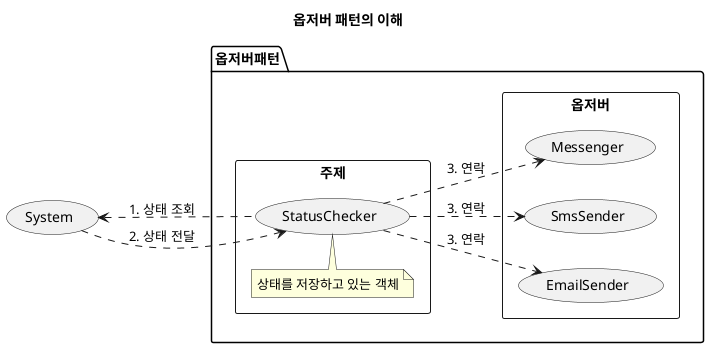 @startuml

title 옵저버 패턴의 이해

left to right direction

usecase System
package 옵저버패턴 {
  rectangle 주제 {
    usecase StatusChecker
    note top
      상태를 저장하고 있는 객체
    end note
  }

  rectangle 옵저버 {
    usecase EmailSender
    usecase SmsSender
    usecase Messenger
  }
}

System <.. StatusChecker : 1. 상태 조회
System ..> StatusChecker : 2. 상태 전달

StatusChecker ..> EmailSender : 3. 연락
StatusChecker ..> SmsSender : 3. 연락
StatusChecker ..> Messenger : 3. 연락

left to right direction

@enduml
